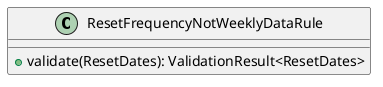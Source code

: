 @startuml

    class ResetFrequencyNotWeeklyDataRule [[ResetFrequencyNotWeeklyDataRule.html]] {
        +validate(ResetDates): ValidationResult<ResetDates>
    }

@enduml

